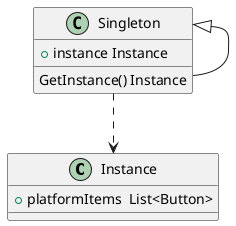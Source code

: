 ```plantuml

@startuml singleton

 class Instance{
        +platformItems  List<Button>
    }
    class Singleton{
        +instance Instance
        GetInstance() Instance

    }

 Singleton <|-- Singleton
    Singleton ..> Instance

@enduml
```